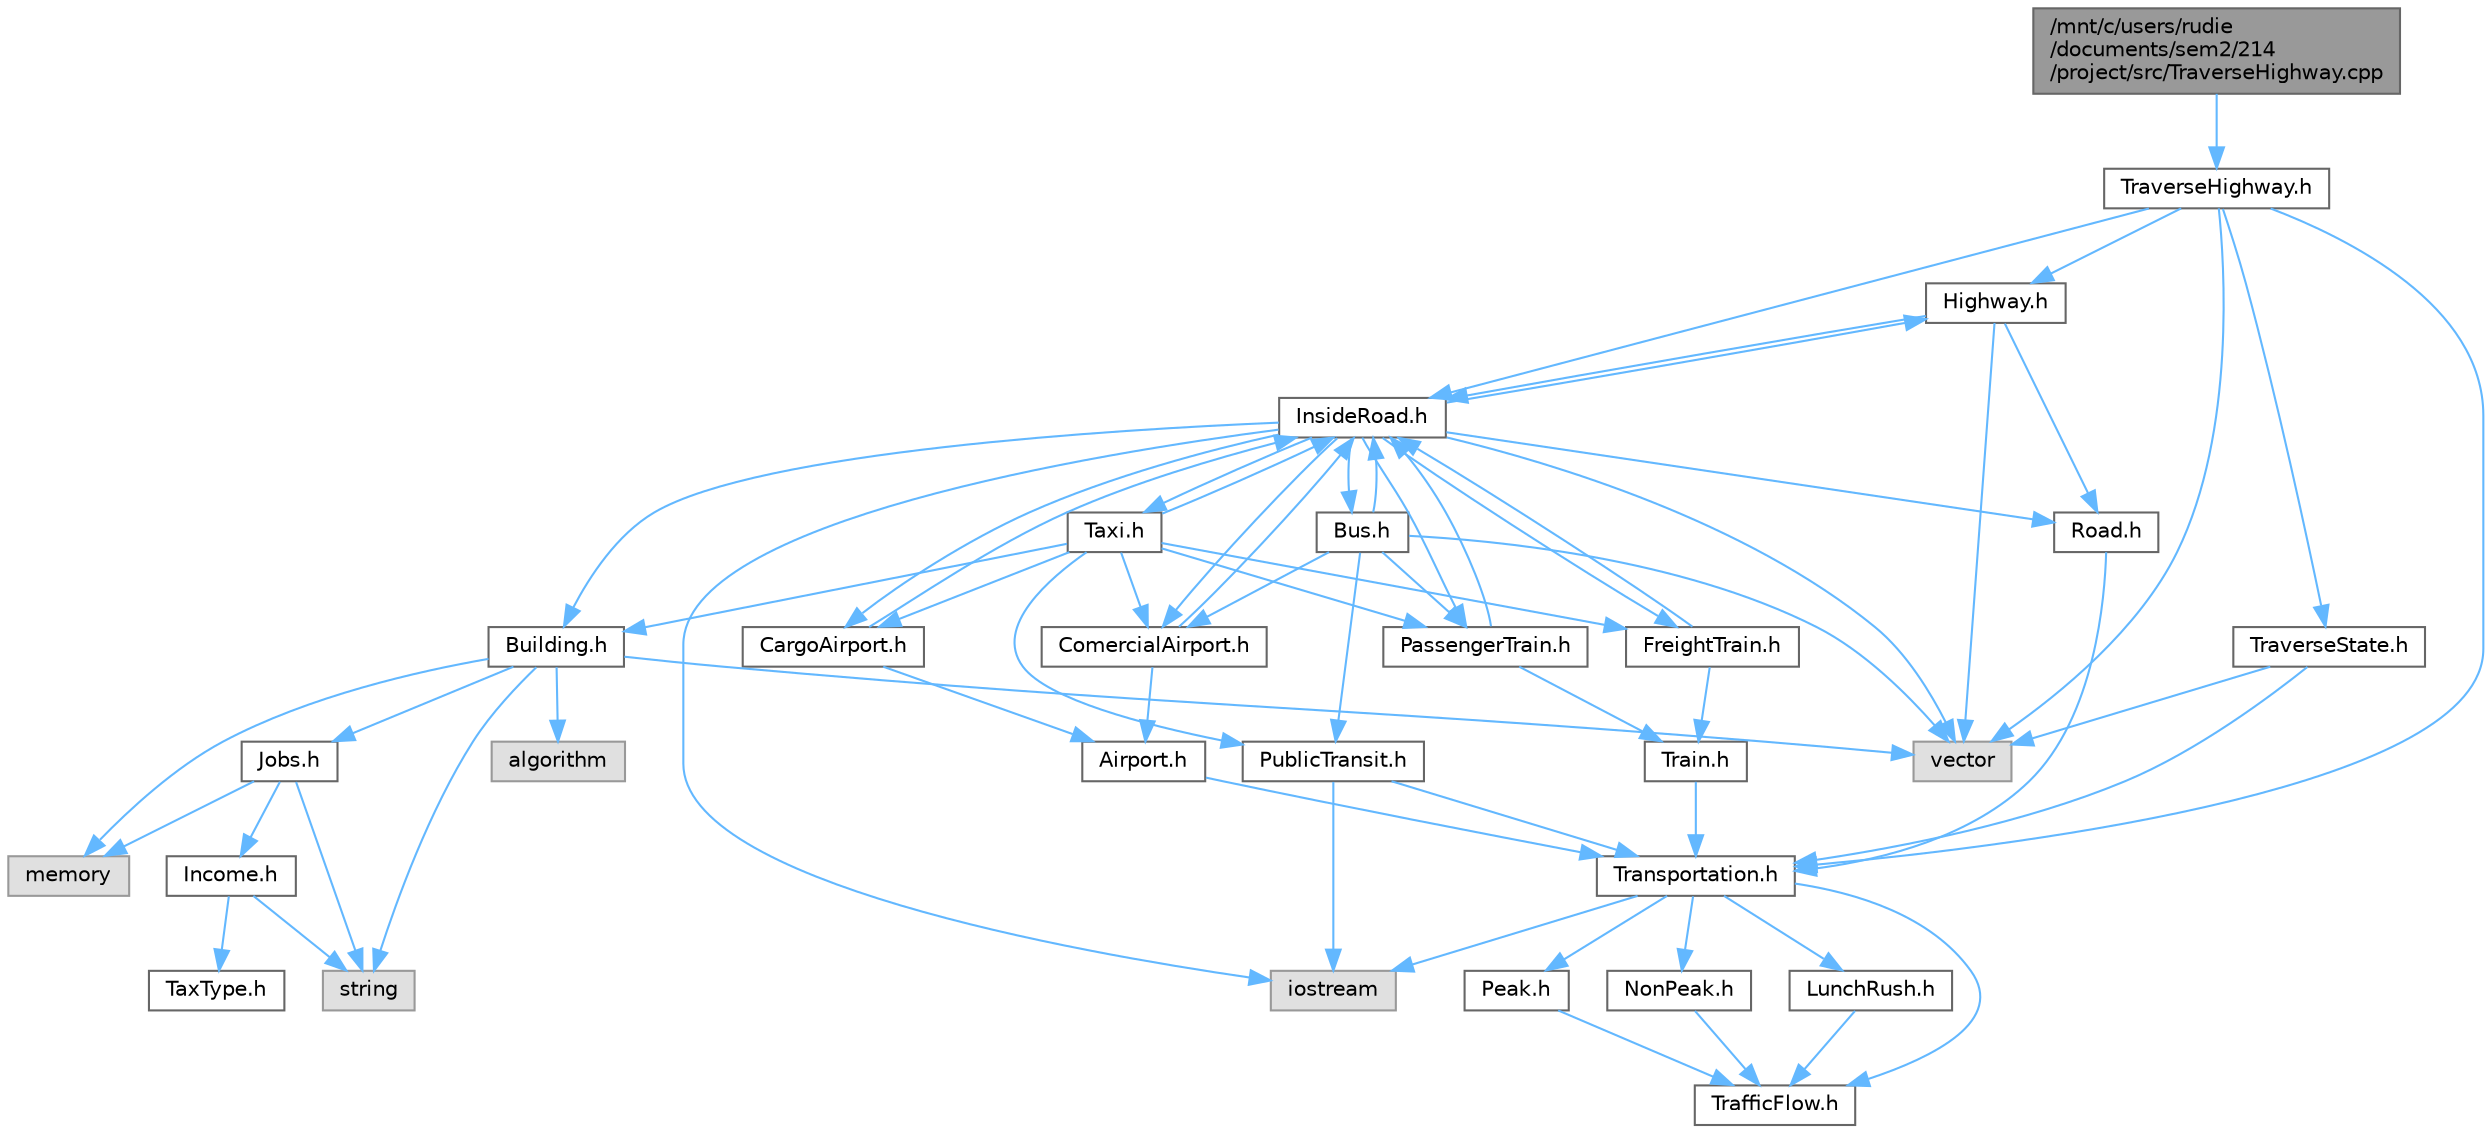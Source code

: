 digraph "/mnt/c/users/rudie/documents/sem2/214/project/src/TraverseHighway.cpp"
{
 // LATEX_PDF_SIZE
  bgcolor="transparent";
  edge [fontname=Helvetica,fontsize=10,labelfontname=Helvetica,labelfontsize=10];
  node [fontname=Helvetica,fontsize=10,shape=box,height=0.2,width=0.4];
  Node1 [id="Node000001",label="/mnt/c/users/rudie\l/documents/sem2/214\l/project/src/TraverseHighway.cpp",height=0.2,width=0.4,color="gray40", fillcolor="grey60", style="filled", fontcolor="black",tooltip="Implementation of the TraverseHighway class."];
  Node1 -> Node2 [id="edge66_Node000001_Node000002",color="steelblue1",style="solid",tooltip=" "];
  Node2 [id="Node000002",label="TraverseHighway.h",height=0.2,width=0.4,color="grey40", fillcolor="white", style="filled",URL="$TraverseHighway_8h.html",tooltip="Header file for the TraverseHighway class."];
  Node2 -> Node3 [id="edge67_Node000002_Node000003",color="steelblue1",style="solid",tooltip=" "];
  Node3 [id="Node000003",label="vector",height=0.2,width=0.4,color="grey60", fillcolor="#E0E0E0", style="filled",tooltip=" "];
  Node2 -> Node4 [id="edge68_Node000002_Node000004",color="steelblue1",style="solid",tooltip=" "];
  Node4 [id="Node000004",label="TraverseState.h",height=0.2,width=0.4,color="grey40", fillcolor="white", style="filled",URL="$TraverseState_8h.html",tooltip="Defines the TraverseState class and its interface for traversing through Transportation elements."];
  Node4 -> Node3 [id="edge69_Node000004_Node000003",color="steelblue1",style="solid",tooltip=" "];
  Node4 -> Node5 [id="edge70_Node000004_Node000005",color="steelblue1",style="solid",tooltip=" "];
  Node5 [id="Node000005",label="Transportation.h",height=0.2,width=0.4,color="grey40", fillcolor="white", style="filled",URL="$Transportation_8h.html",tooltip="Header file for the Transportation class."];
  Node5 -> Node6 [id="edge71_Node000005_Node000006",color="steelblue1",style="solid",tooltip=" "];
  Node6 [id="Node000006",label="iostream",height=0.2,width=0.4,color="grey60", fillcolor="#E0E0E0", style="filled",tooltip=" "];
  Node5 -> Node7 [id="edge72_Node000005_Node000007",color="steelblue1",style="solid",tooltip=" "];
  Node7 [id="Node000007",label="TrafficFlow.h",height=0.2,width=0.4,color="grey40", fillcolor="white", style="filled",URL="$TrafficFlow_8h.html",tooltip="Defines the TrafficFlow interface for traffic flow measurement."];
  Node5 -> Node8 [id="edge73_Node000005_Node000008",color="steelblue1",style="solid",tooltip=" "];
  Node8 [id="Node000008",label="Peak.h",height=0.2,width=0.4,color="grey40", fillcolor="white", style="filled",URL="$Peak_8h.html",tooltip="Header file for the Peak class, which inherits from TrafficFlow."];
  Node8 -> Node7 [id="edge74_Node000008_Node000007",color="steelblue1",style="solid",tooltip=" "];
  Node5 -> Node9 [id="edge75_Node000005_Node000009",color="steelblue1",style="solid",tooltip=" "];
  Node9 [id="Node000009",label="NonPeak.h",height=0.2,width=0.4,color="grey40", fillcolor="white", style="filled",URL="$NonPeak_8h.html",tooltip="Header file for the NonPeak class."];
  Node9 -> Node7 [id="edge76_Node000009_Node000007",color="steelblue1",style="solid",tooltip=" "];
  Node5 -> Node10 [id="edge77_Node000005_Node000010",color="steelblue1",style="solid",tooltip=" "];
  Node10 [id="Node000010",label="LunchRush.h",height=0.2,width=0.4,color="grey40", fillcolor="white", style="filled",URL="$LunchRush_8h.html",tooltip="Header file for the LunchRush class."];
  Node10 -> Node7 [id="edge78_Node000010_Node000007",color="steelblue1",style="solid",tooltip=" "];
  Node2 -> Node5 [id="edge79_Node000002_Node000005",color="steelblue1",style="solid",tooltip=" "];
  Node2 -> Node11 [id="edge80_Node000002_Node000011",color="steelblue1",style="solid",tooltip=" "];
  Node11 [id="Node000011",label="Highway.h",height=0.2,width=0.4,color="grey40", fillcolor="white", style="filled",URL="$Highway_8h.html",tooltip="Header file for the Highway class."];
  Node11 -> Node3 [id="edge81_Node000011_Node000003",color="steelblue1",style="solid",tooltip=" "];
  Node11 -> Node12 [id="edge82_Node000011_Node000012",color="steelblue1",style="solid",tooltip=" "];
  Node12 [id="Node000012",label="Road.h",height=0.2,width=0.4,color="grey40", fillcolor="white", style="filled",URL="$Road_8h.html",tooltip="Defines the Road class which inherits from the Transportation class."];
  Node12 -> Node5 [id="edge83_Node000012_Node000005",color="steelblue1",style="solid",tooltip=" "];
  Node11 -> Node13 [id="edge84_Node000011_Node000013",color="steelblue1",style="solid",tooltip=" "];
  Node13 [id="Node000013",label="InsideRoad.h",height=0.2,width=0.4,color="grey40", fillcolor="white", style="filled",URL="$InsideRoad_8h.html",tooltip="Header file for the InsideRoad class."];
  Node13 -> Node3 [id="edge85_Node000013_Node000003",color="steelblue1",style="solid",tooltip=" "];
  Node13 -> Node6 [id="edge86_Node000013_Node000006",color="steelblue1",style="solid",tooltip=" "];
  Node13 -> Node12 [id="edge87_Node000013_Node000012",color="steelblue1",style="solid",tooltip=" "];
  Node13 -> Node11 [id="edge88_Node000013_Node000011",color="steelblue1",style="solid",tooltip=" "];
  Node13 -> Node14 [id="edge89_Node000013_Node000014",color="steelblue1",style="solid",tooltip=" "];
  Node14 [id="Node000014",label="Bus.h",height=0.2,width=0.4,color="grey40", fillcolor="white", style="filled",URL="$Bus_8h.html",tooltip="Header file for the Bus class."];
  Node14 -> Node3 [id="edge90_Node000014_Node000003",color="steelblue1",style="solid",tooltip=" "];
  Node14 -> Node15 [id="edge91_Node000014_Node000015",color="steelblue1",style="solid",tooltip=" "];
  Node15 [id="Node000015",label="PublicTransit.h",height=0.2,width=0.4,color="grey40", fillcolor="white", style="filled",URL="$PublicTransit_8h.html",tooltip="Header file for the PublicTransit class."];
  Node15 -> Node6 [id="edge92_Node000015_Node000006",color="steelblue1",style="solid",tooltip=" "];
  Node15 -> Node5 [id="edge93_Node000015_Node000005",color="steelblue1",style="solid",tooltip=" "];
  Node14 -> Node13 [id="edge94_Node000014_Node000013",color="steelblue1",style="solid",tooltip=" "];
  Node14 -> Node16 [id="edge95_Node000014_Node000016",color="steelblue1",style="solid",tooltip=" "];
  Node16 [id="Node000016",label="ComercialAirport.h",height=0.2,width=0.4,color="grey40", fillcolor="white", style="filled",URL="$ComercialAirport_8h.html",tooltip="Defines the ComercialAirport class which inherits from the Airport class."];
  Node16 -> Node17 [id="edge96_Node000016_Node000017",color="steelblue1",style="solid",tooltip=" "];
  Node17 [id="Node000017",label="Airport.h",height=0.2,width=0.4,color="grey40", fillcolor="white", style="filled",URL="$Airport_8h.html",tooltip="Defines the Airport class which inherits from the Transportation class."];
  Node17 -> Node5 [id="edge97_Node000017_Node000005",color="steelblue1",style="solid",tooltip=" "];
  Node16 -> Node13 [id="edge98_Node000016_Node000013",color="steelblue1",style="solid",tooltip=" "];
  Node14 -> Node18 [id="edge99_Node000014_Node000018",color="steelblue1",style="solid",tooltip=" "];
  Node18 [id="Node000018",label="PassengerTrain.h",height=0.2,width=0.4,color="grey40", fillcolor="white", style="filled",URL="$PassengerTrain_8h.html",tooltip="Header file for the PassengerTrain class."];
  Node18 -> Node19 [id="edge100_Node000018_Node000019",color="steelblue1",style="solid",tooltip=" "];
  Node19 [id="Node000019",label="Train.h",height=0.2,width=0.4,color="grey40", fillcolor="white", style="filled",URL="$Train_8h.html",tooltip="Header file for the Train class."];
  Node19 -> Node5 [id="edge101_Node000019_Node000005",color="steelblue1",style="solid",tooltip=" "];
  Node18 -> Node13 [id="edge102_Node000018_Node000013",color="steelblue1",style="solid",tooltip=" "];
  Node13 -> Node20 [id="edge103_Node000013_Node000020",color="steelblue1",style="solid",tooltip=" "];
  Node20 [id="Node000020",label="Taxi.h",height=0.2,width=0.4,color="grey40", fillcolor="white", style="filled",URL="$Taxi_8h.html",tooltip="Header file for the Taxi class, which represents a taxi in a public transit system."];
  Node20 -> Node15 [id="edge104_Node000020_Node000015",color="steelblue1",style="solid",tooltip=" "];
  Node20 -> Node13 [id="edge105_Node000020_Node000013",color="steelblue1",style="solid",tooltip=" "];
  Node20 -> Node16 [id="edge106_Node000020_Node000016",color="steelblue1",style="solid",tooltip=" "];
  Node20 -> Node21 [id="edge107_Node000020_Node000021",color="steelblue1",style="solid",tooltip=" "];
  Node21 [id="Node000021",label="CargoAirport.h",height=0.2,width=0.4,color="grey40", fillcolor="white", style="filled",URL="$CargoAirport_8h.html",tooltip="Header file for the CargoAirport class."];
  Node21 -> Node17 [id="edge108_Node000021_Node000017",color="steelblue1",style="solid",tooltip=" "];
  Node21 -> Node13 [id="edge109_Node000021_Node000013",color="steelblue1",style="solid",tooltip=" "];
  Node20 -> Node22 [id="edge110_Node000020_Node000022",color="steelblue1",style="solid",tooltip=" "];
  Node22 [id="Node000022",label="FreightTrain.h",height=0.2,width=0.4,color="grey40", fillcolor="white", style="filled",URL="$FreightTrain_8h.html",tooltip="Header file for the FreightTrain class."];
  Node22 -> Node19 [id="edge111_Node000022_Node000019",color="steelblue1",style="solid",tooltip=" "];
  Node22 -> Node13 [id="edge112_Node000022_Node000013",color="steelblue1",style="solid",tooltip=" "];
  Node20 -> Node18 [id="edge113_Node000020_Node000018",color="steelblue1",style="solid",tooltip=" "];
  Node20 -> Node23 [id="edge114_Node000020_Node000023",color="steelblue1",style="solid",tooltip=" "];
  Node23 [id="Node000023",label="Building.h",height=0.2,width=0.4,color="grey40", fillcolor="white", style="filled",URL="$Building_8h.html",tooltip="Definition of the Building class."];
  Node23 -> Node24 [id="edge115_Node000023_Node000024",color="steelblue1",style="solid",tooltip=" "];
  Node24 [id="Node000024",label="string",height=0.2,width=0.4,color="grey60", fillcolor="#E0E0E0", style="filled",tooltip=" "];
  Node23 -> Node3 [id="edge116_Node000023_Node000003",color="steelblue1",style="solid",tooltip=" "];
  Node23 -> Node25 [id="edge117_Node000023_Node000025",color="steelblue1",style="solid",tooltip=" "];
  Node25 [id="Node000025",label="memory",height=0.2,width=0.4,color="grey60", fillcolor="#E0E0E0", style="filled",tooltip=" "];
  Node23 -> Node26 [id="edge118_Node000023_Node000026",color="steelblue1",style="solid",tooltip=" "];
  Node26 [id="Node000026",label="algorithm",height=0.2,width=0.4,color="grey60", fillcolor="#E0E0E0", style="filled",tooltip=" "];
  Node23 -> Node27 [id="edge119_Node000023_Node000027",color="steelblue1",style="solid",tooltip=" "];
  Node27 [id="Node000027",label="Jobs.h",height=0.2,width=0.4,color="grey40", fillcolor="white", style="filled",URL="$Jobs_8h.html",tooltip="Definition of the Jobs class."];
  Node27 -> Node25 [id="edge120_Node000027_Node000025",color="steelblue1",style="solid",tooltip=" "];
  Node27 -> Node28 [id="edge121_Node000027_Node000028",color="steelblue1",style="solid",tooltip=" "];
  Node28 [id="Node000028",label="Income.h",height=0.2,width=0.4,color="grey40", fillcolor="white", style="filled",URL="$Income_8h.html",tooltip="Definition of the Income class."];
  Node28 -> Node29 [id="edge122_Node000028_Node000029",color="steelblue1",style="solid",tooltip=" "];
  Node29 [id="Node000029",label="TaxType.h",height=0.2,width=0.4,color="grey40", fillcolor="white", style="filled",URL="$TaxType_8h_source.html",tooltip=" "];
  Node28 -> Node24 [id="edge123_Node000028_Node000024",color="steelblue1",style="solid",tooltip=" "];
  Node27 -> Node24 [id="edge124_Node000027_Node000024",color="steelblue1",style="solid",tooltip=" "];
  Node13 -> Node16 [id="edge125_Node000013_Node000016",color="steelblue1",style="solid",tooltip=" "];
  Node13 -> Node21 [id="edge126_Node000013_Node000021",color="steelblue1",style="solid",tooltip=" "];
  Node13 -> Node18 [id="edge127_Node000013_Node000018",color="steelblue1",style="solid",tooltip=" "];
  Node13 -> Node22 [id="edge128_Node000013_Node000022",color="steelblue1",style="solid",tooltip=" "];
  Node13 -> Node23 [id="edge129_Node000013_Node000023",color="steelblue1",style="solid",tooltip=" "];
  Node2 -> Node13 [id="edge130_Node000002_Node000013",color="steelblue1",style="solid",tooltip=" "];
}
